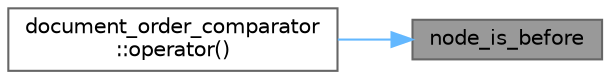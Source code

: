 digraph "node_is_before"
{
 // INTERACTIVE_SVG=YES
 // LATEX_PDF_SIZE
  bgcolor="transparent";
  edge [fontname=Helvetica,fontsize=10,labelfontname=Helvetica,labelfontsize=10];
  node [fontname=Helvetica,fontsize=10,shape=box,height=0.2,width=0.4];
  rankdir="RL";
  Node1 [id="Node000001",label="node_is_before",height=0.2,width=0.4,color="gray40", fillcolor="grey60", style="filled", fontcolor="black",tooltip=" "];
  Node1 -> Node2 [id="edge1_Node000001_Node000002",dir="back",color="steelblue1",style="solid",tooltip=" "];
  Node2 [id="Node000002",label="document_order_comparator\l::operator()",height=0.2,width=0.4,color="grey40", fillcolor="white", style="filled",URL="$d1/d2d/structdocument__order__comparator.html#ad9c64802ceb792edf2c10aaa7530d0a8",tooltip=" "];
}

